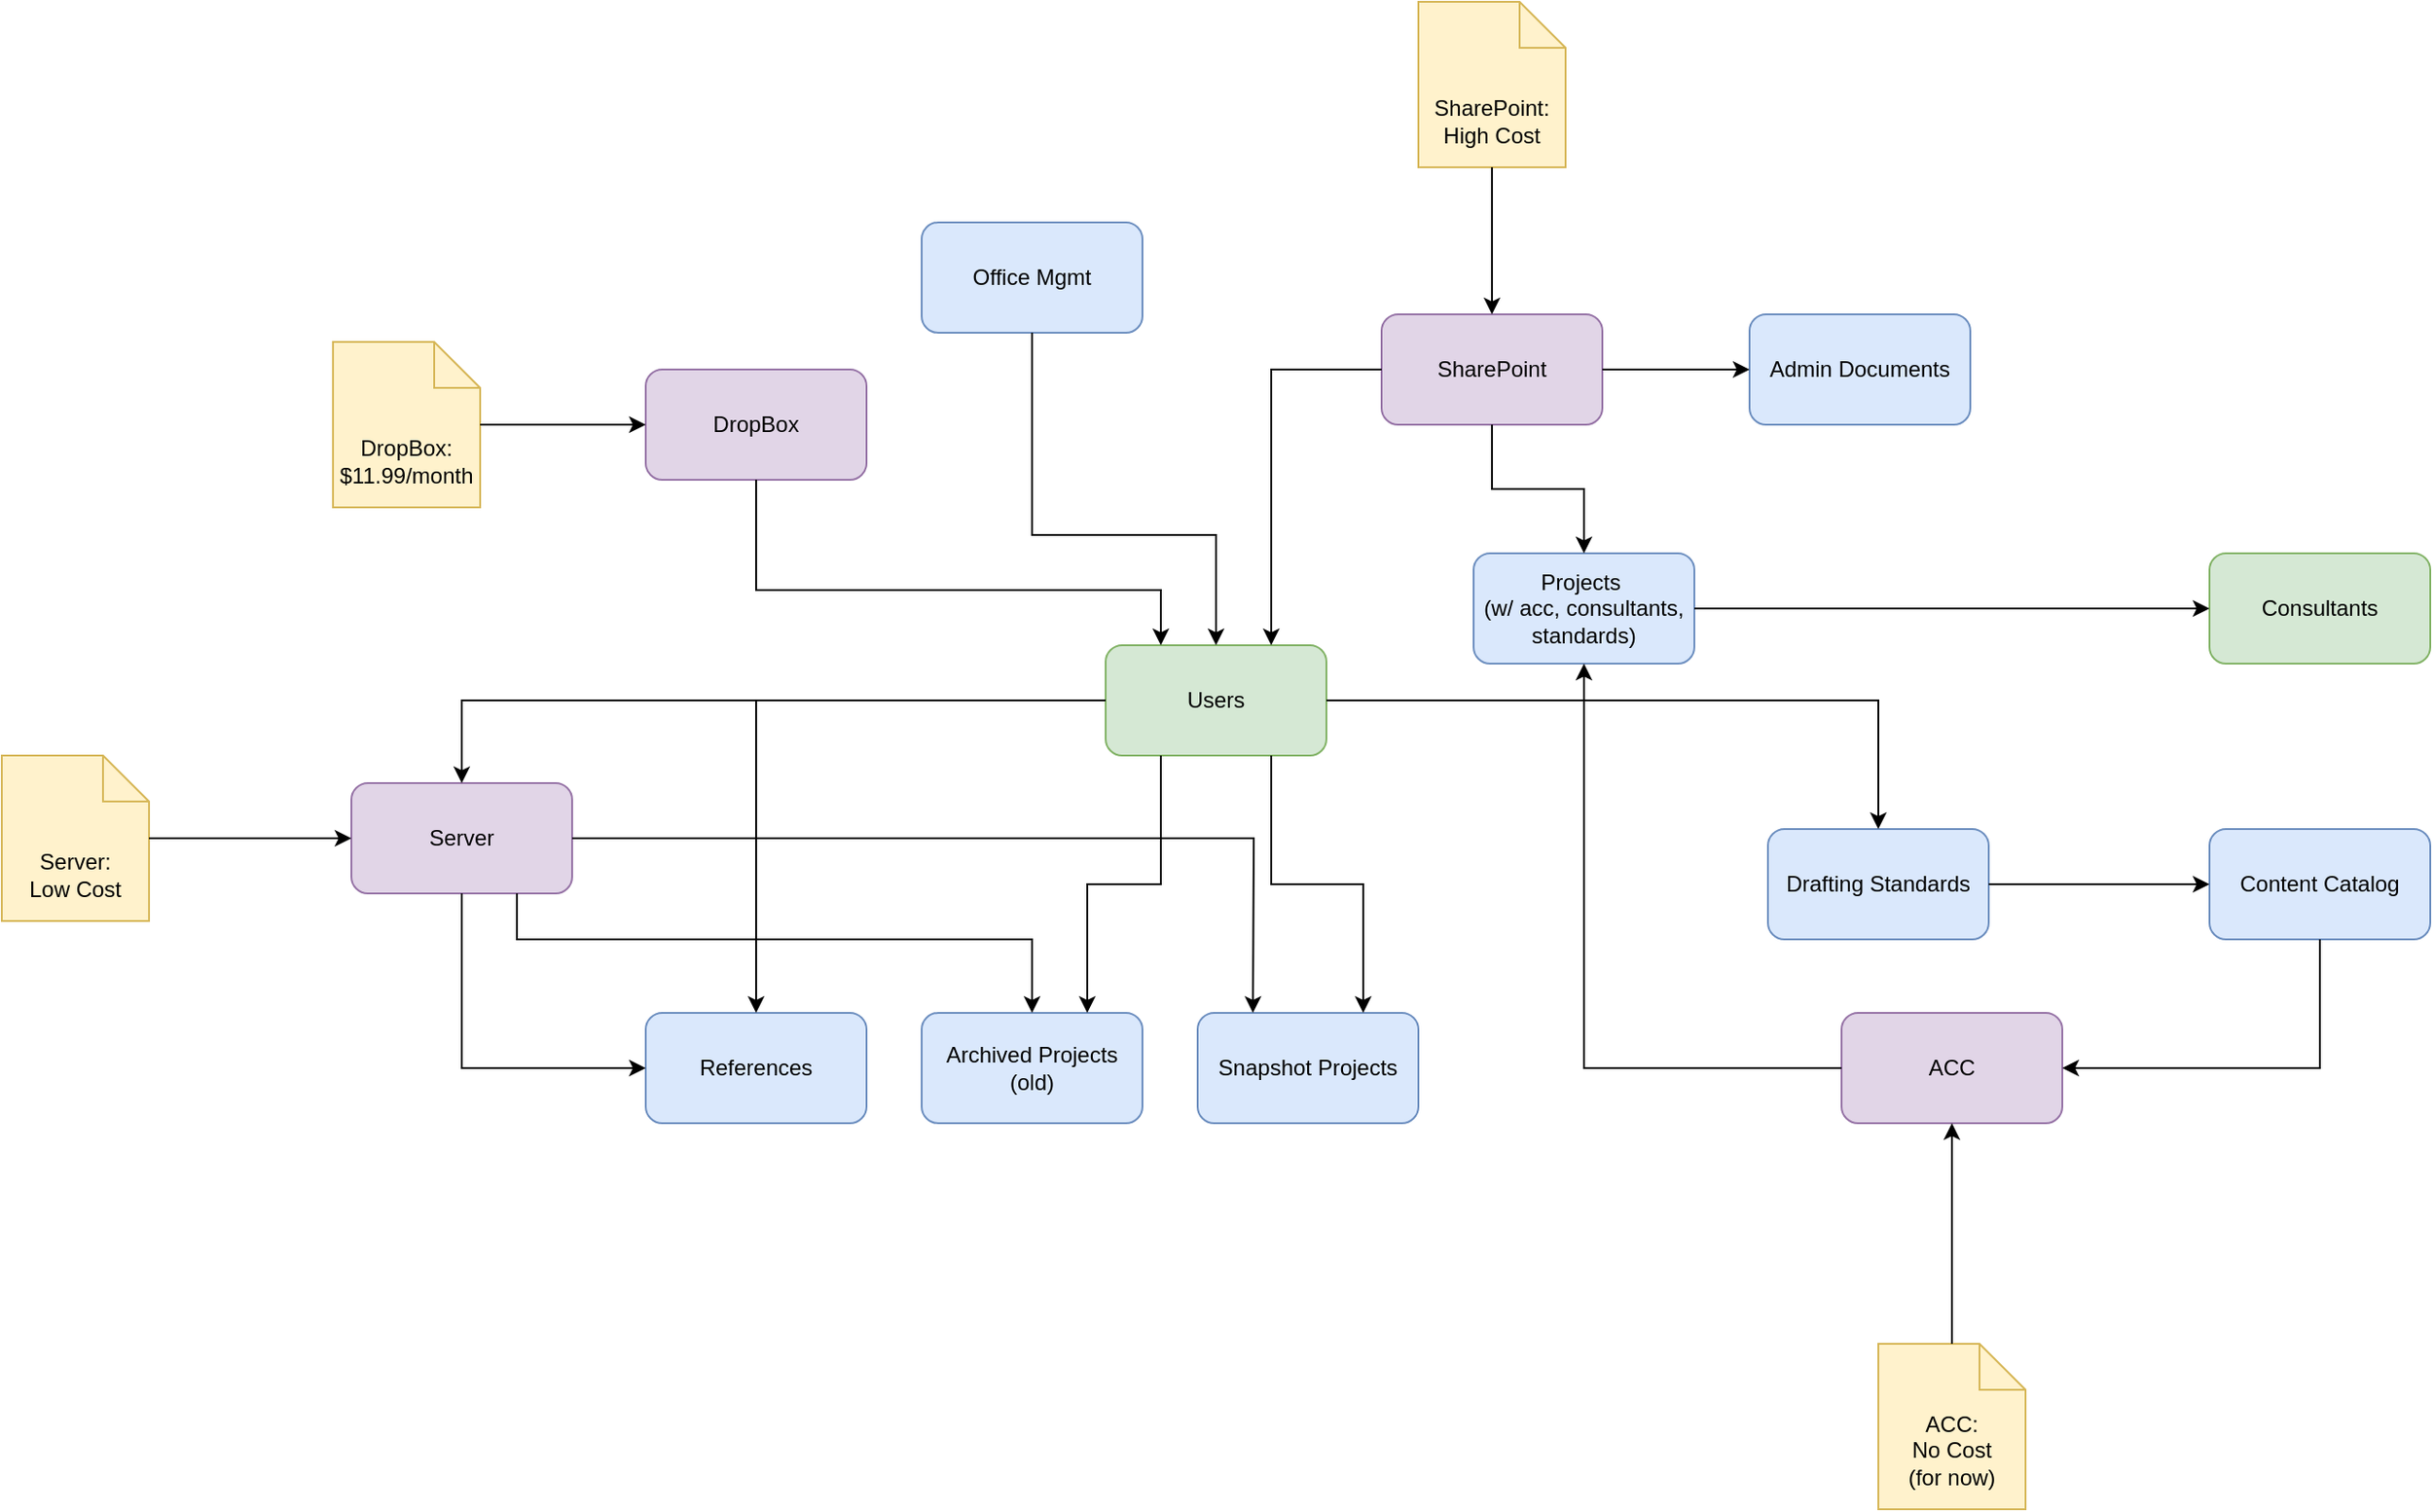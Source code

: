<mxfile version="28.2.3">
  <diagram id="network" name="Page-1">
    <mxGraphModel dx="2313" dy="2219" grid="1" gridSize="10" guides="1" tooltips="1" connect="1" arrows="1" fold="1" page="1" pageScale="1" pageWidth="827" pageHeight="1169" math="0" shadow="0">
      <root>
        <mxCell id="0" />
        <mxCell id="1" parent="0" />
        <mxCell id="users" value="Users" style="shape=rectangle;whiteSpace=wrap;html=1;rounded=1;fillColor=#d5e8d4;strokeColor=#82b366;" parent="1" vertex="1">
          <mxGeometry x="300" y="200" width="120" height="60" as="geometry" />
        </mxCell>
        <mxCell id="dropbox" value="DropBox" style="shape=rectangle;whiteSpace=wrap;html=1;rounded=1;fillColor=#e1d5e7;strokeColor=#9673a6;" parent="1" vertex="1">
          <mxGeometry x="50" y="50" width="120" height="60" as="geometry" />
        </mxCell>
        <mxCell id="office" value="Office Mgmt" style="shape=rectangle;whiteSpace=wrap;html=1;rounded=1;fillColor=#dae8fc;strokeColor=#6c8ebf;" parent="1" vertex="1">
          <mxGeometry x="200" y="-30" width="120" height="60" as="geometry" />
        </mxCell>
        <mxCell id="sharepoint" value="SharePoint" style="shape=rectangle;whiteSpace=wrap;html=1;rounded=1;fillColor=#e1d5e7;strokeColor=#9673a6;" parent="1" vertex="1">
          <mxGeometry x="450" y="20" width="120" height="60" as="geometry" />
        </mxCell>
        <mxCell id="admin_docs" value="Admin Documents" style="shape=rectangle;whiteSpace=wrap;html=1;rounded=1;fillColor=#dae8fc;strokeColor=#6c8ebf;" parent="1" vertex="1">
          <mxGeometry x="650" y="20" width="120" height="60" as="geometry" />
        </mxCell>
        <mxCell id="server" value="Server" style="shape=rectangle;whiteSpace=wrap;html=1;rounded=1;fillColor=#e1d5e7;strokeColor=#9673a6;" parent="1" vertex="1">
          <mxGeometry x="-110" y="275" width="120" height="60" as="geometry" />
        </mxCell>
        <mxCell id="references" value="References" style="shape=rectangle;whiteSpace=wrap;html=1;rounded=1;fillColor=#dae8fc;strokeColor=#6c8ebf;" parent="1" vertex="1">
          <mxGeometry x="50" y="400" width="120" height="60" as="geometry" />
        </mxCell>
        <mxCell id="archived" value="Archived Projects (old)" style="shape=rectangle;whiteSpace=wrap;html=1;rounded=1;fillColor=#dae8fc;strokeColor=#6c8ebf;" parent="1" vertex="1">
          <mxGeometry x="200" y="400" width="120" height="60" as="geometry" />
        </mxCell>
        <mxCell id="snapshot" value="Snapshot Projects" style="shape=rectangle;whiteSpace=wrap;html=1;rounded=1;fillColor=#dae8fc;strokeColor=#6c8ebf;" parent="1" vertex="1">
          <mxGeometry x="350" y="400" width="120" height="60" as="geometry" />
        </mxCell>
        <mxCell id="drafting" value="Drafting Standards" style="shape=rectangle;whiteSpace=wrap;html=1;rounded=1;fillColor=#dae8fc;strokeColor=#6c8ebf;" parent="1" vertex="1">
          <mxGeometry x="660" y="300" width="120" height="60" as="geometry" />
        </mxCell>
        <mxCell id="content" value="Content Catalog" style="shape=rectangle;whiteSpace=wrap;html=1;rounded=1;fillColor=#dae8fc;strokeColor=#6c8ebf;" parent="1" vertex="1">
          <mxGeometry x="900" y="300" width="120" height="60" as="geometry" />
        </mxCell>
        <mxCell id="acc" value="ACC" style="shape=rectangle;whiteSpace=wrap;html=1;rounded=1;fillColor=#e1d5e7;strokeColor=#9673a6;" parent="1" vertex="1">
          <mxGeometry x="700" y="400" width="120" height="60" as="geometry" />
        </mxCell>
        <mxCell id="consultants" value="Consultants" style="shape=rectangle;whiteSpace=wrap;html=1;rounded=1;fillColor=#d5e8d4;strokeColor=#82b366;" parent="1" vertex="1">
          <mxGeometry x="900" y="150" width="120" height="60" as="geometry" />
        </mxCell>
        <mxCell id="projects" value="Projects&amp;nbsp;&lt;div&gt;(w/ acc, consultants, standards)&lt;/div&gt;" style="shape=rectangle;whiteSpace=wrap;html=1;rounded=1;fillColor=#dae8fc;strokeColor=#6c8ebf;" parent="1" vertex="1">
          <mxGeometry x="500" y="150" width="120" height="60" as="geometry" />
        </mxCell>
        <mxCell id="note_sharepoint" value="SharePoint:&lt;div&gt;High Cost&lt;/div&gt;" style="shape=note;whiteSpace=wrap;html=1;fillColor=#fff2cc;strokeColor=#d6b656;verticalAlign=bottom;spacingBottom=8;size=25;" parent="1" vertex="1">
          <mxGeometry x="470" y="-150" width="80" height="90" as="geometry" />
        </mxCell>
        <mxCell id="note_server" value="Server:&lt;div&gt;Low Cost&lt;/div&gt;" style="shape=note;whiteSpace=wrap;html=1;fillColor=#fff2cc;strokeColor=#d6b656;verticalAlign=bottom;spacingBottom=8;size=25;" parent="1" vertex="1">
          <mxGeometry x="-300" y="260" width="80" height="90" as="geometry" />
        </mxCell>
        <mxCell id="note_acc" value="ACC:&lt;div&gt;No Cost&lt;/div&gt;&lt;div&gt;&lt;span style=&quot;background-color: transparent; color: light-dark(rgb(0, 0, 0), rgb(255, 255, 255));&quot;&gt;(for now)&lt;/span&gt;&lt;/div&gt;" style="shape=note;whiteSpace=wrap;html=1;fillColor=#fff2cc;strokeColor=#d6b656;verticalAlign=bottom;spacingBottom=8;size=25;" parent="1" vertex="1">
          <mxGeometry x="720" y="580" width="80" height="90" as="geometry" />
        </mxCell>
        <mxCell id="note_dropbox" value="DropBox:&lt;div&gt;$11.99/month&lt;/div&gt;" style="shape=note;whiteSpace=wrap;html=1;fillColor=#fff2cc;strokeColor=#d6b656;size=25;verticalAlign=bottom;spacingBottom=8;" parent="1" vertex="1">
          <mxGeometry x="-120" y="35" width="80" height="90" as="geometry" />
        </mxCell>
        <mxCell id="edge0" style="edgeStyle=orthogonalEdgeStyle;rounded=0;orthogonalLoop=1;jettySize=auto;entryX=0.25;entryY=0;entryDx=0;entryDy=0;" parent="1" source="dropbox" target="users" edge="1">
          <mxGeometry relative="1" as="geometry">
            <Array as="points">
              <mxPoint x="110" y="170" />
              <mxPoint x="330" y="170" />
            </Array>
          </mxGeometry>
        </mxCell>
        <mxCell id="edge1" style="edgeStyle=orthogonalEdgeStyle;rounded=0;orthogonalLoop=1;jettySize=auto;" parent="1" source="office" target="users" edge="1">
          <mxGeometry relative="1" as="geometry">
            <Array as="points">
              <mxPoint x="260" y="140" />
              <mxPoint x="360" y="140" />
            </Array>
          </mxGeometry>
        </mxCell>
        <mxCell id="edge2" style="edgeStyle=orthogonalEdgeStyle;rounded=0;orthogonalLoop=1;jettySize=auto;entryX=0.75;entryY=0;entryDx=0;entryDy=0;" parent="1" source="sharepoint" target="users" edge="1">
          <mxGeometry relative="1" as="geometry" />
        </mxCell>
        <mxCell id="edge3" style="edgeStyle=orthogonalEdgeStyle;rounded=0;orthogonalLoop=1;jettySize=auto;" parent="1" source="users" target="server" edge="1">
          <mxGeometry relative="1" as="geometry" />
        </mxCell>
        <mxCell id="edge4" style="edgeStyle=orthogonalEdgeStyle;rounded=0;orthogonalLoop=1;jettySize=auto;" parent="1" source="users" target="references" edge="1">
          <mxGeometry relative="1" as="geometry">
            <Array as="points">
              <mxPoint x="110" y="230" />
            </Array>
          </mxGeometry>
        </mxCell>
        <mxCell id="edge5" style="edgeStyle=orthogonalEdgeStyle;rounded=0;orthogonalLoop=1;jettySize=auto;" parent="1" source="users" target="archived" edge="1">
          <mxGeometry relative="1" as="geometry">
            <Array as="points">
              <mxPoint x="330" y="330" />
              <mxPoint x="290" y="330" />
            </Array>
          </mxGeometry>
        </mxCell>
        <mxCell id="edge6" style="edgeStyle=orthogonalEdgeStyle;rounded=0;orthogonalLoop=1;jettySize=auto;" parent="1" source="users" target="snapshot" edge="1">
          <mxGeometry relative="1" as="geometry">
            <Array as="points">
              <mxPoint x="390" y="330" />
              <mxPoint x="440" y="330" />
            </Array>
          </mxGeometry>
        </mxCell>
        <mxCell id="edge7" style="edgeStyle=orthogonalEdgeStyle;rounded=0;orthogonalLoop=1;jettySize=auto;" parent="1" source="users" target="drafting" edge="1">
          <mxGeometry relative="1" as="geometry" />
        </mxCell>
        <mxCell id="edge8" style="edgeStyle=orthogonalEdgeStyle;rounded=0;orthogonalLoop=1;jettySize=auto;" parent="1" source="server" target="references" edge="1">
          <mxGeometry relative="1" as="geometry">
            <Array as="points">
              <mxPoint x="-50" y="430" />
            </Array>
          </mxGeometry>
        </mxCell>
        <mxCell id="edge9" style="edgeStyle=orthogonalEdgeStyle;rounded=0;orthogonalLoop=1;jettySize=auto;" parent="1" source="server" target="archived" edge="1">
          <mxGeometry relative="1" as="geometry">
            <Array as="points">
              <mxPoint x="-20" y="360" />
              <mxPoint x="260" y="360" />
            </Array>
          </mxGeometry>
        </mxCell>
        <mxCell id="edge10" style="edgeStyle=orthogonalEdgeStyle;rounded=0;orthogonalLoop=1;jettySize=auto;exitX=1;exitY=0.5;exitDx=0;exitDy=0;" parent="1" source="server" edge="1">
          <mxGeometry relative="1" as="geometry">
            <mxPoint x="40" y="300" as="sourcePoint" />
            <mxPoint x="380.048" y="400" as="targetPoint" />
          </mxGeometry>
        </mxCell>
        <mxCell id="edge11" style="edgeStyle=orthogonalEdgeStyle;rounded=0;orthogonalLoop=1;jettySize=auto;" parent="1" source="drafting" target="content" edge="1">
          <mxGeometry relative="1" as="geometry" />
        </mxCell>
        <mxCell id="edge12" style="edgeStyle=orthogonalEdgeStyle;rounded=0;orthogonalLoop=1;jettySize=auto;" parent="1" source="content" target="acc" edge="1">
          <mxGeometry relative="1" as="geometry">
            <Array as="points">
              <mxPoint x="960" y="430" />
            </Array>
          </mxGeometry>
        </mxCell>
        <mxCell id="edge13" style="edgeStyle=orthogonalEdgeStyle;rounded=0;orthogonalLoop=1;jettySize=auto;" parent="1" source="acc" target="projects" edge="1">
          <mxGeometry relative="1" as="geometry">
            <Array as="points">
              <mxPoint x="560" y="430" />
            </Array>
          </mxGeometry>
        </mxCell>
        <mxCell id="edge14" style="edgeStyle=orthogonalEdgeStyle;rounded=0;orthogonalLoop=1;jettySize=auto;" parent="1" source="projects" target="consultants" edge="1">
          <mxGeometry relative="1" as="geometry" />
        </mxCell>
        <mxCell id="edge15" style="edgeStyle=orthogonalEdgeStyle;rounded=0;orthogonalLoop=1;jettySize=auto;" parent="1" source="sharepoint" target="admin_docs" edge="1">
          <mxGeometry relative="1" as="geometry" />
        </mxCell>
        <mxCell id="edge16" style="edgeStyle=orthogonalEdgeStyle;rounded=0;orthogonalLoop=1;jettySize=auto;" parent="1" source="sharepoint" target="projects" edge="1">
          <mxGeometry relative="1" as="geometry" />
        </mxCell>
        <mxCell id="edge_note1" style="edgeStyle=orthogonalEdgeStyle;rounded=0;orthogonalLoop=1;jettySize=auto;" parent="1" source="note_sharepoint" target="sharepoint" edge="1">
          <mxGeometry relative="1" as="geometry" />
        </mxCell>
        <mxCell id="edge_note2" style="edgeStyle=orthogonalEdgeStyle;rounded=0;orthogonalLoop=1;jettySize=auto;" parent="1" source="note_server" target="server" edge="1">
          <mxGeometry relative="1" as="geometry" />
        </mxCell>
        <mxCell id="edge_note3" style="edgeStyle=orthogonalEdgeStyle;rounded=0;orthogonalLoop=1;jettySize=auto;" parent="1" source="note_acc" target="acc" edge="1">
          <mxGeometry relative="1" as="geometry" />
        </mxCell>
        <mxCell id="edge_note4" style="edgeStyle=orthogonalEdgeStyle;rounded=0;orthogonalLoop=1;jettySize=auto;" parent="1" source="note_dropbox" target="dropbox" edge="1">
          <mxGeometry relative="1" as="geometry" />
        </mxCell>
      </root>
    </mxGraphModel>
  </diagram>
</mxfile>

